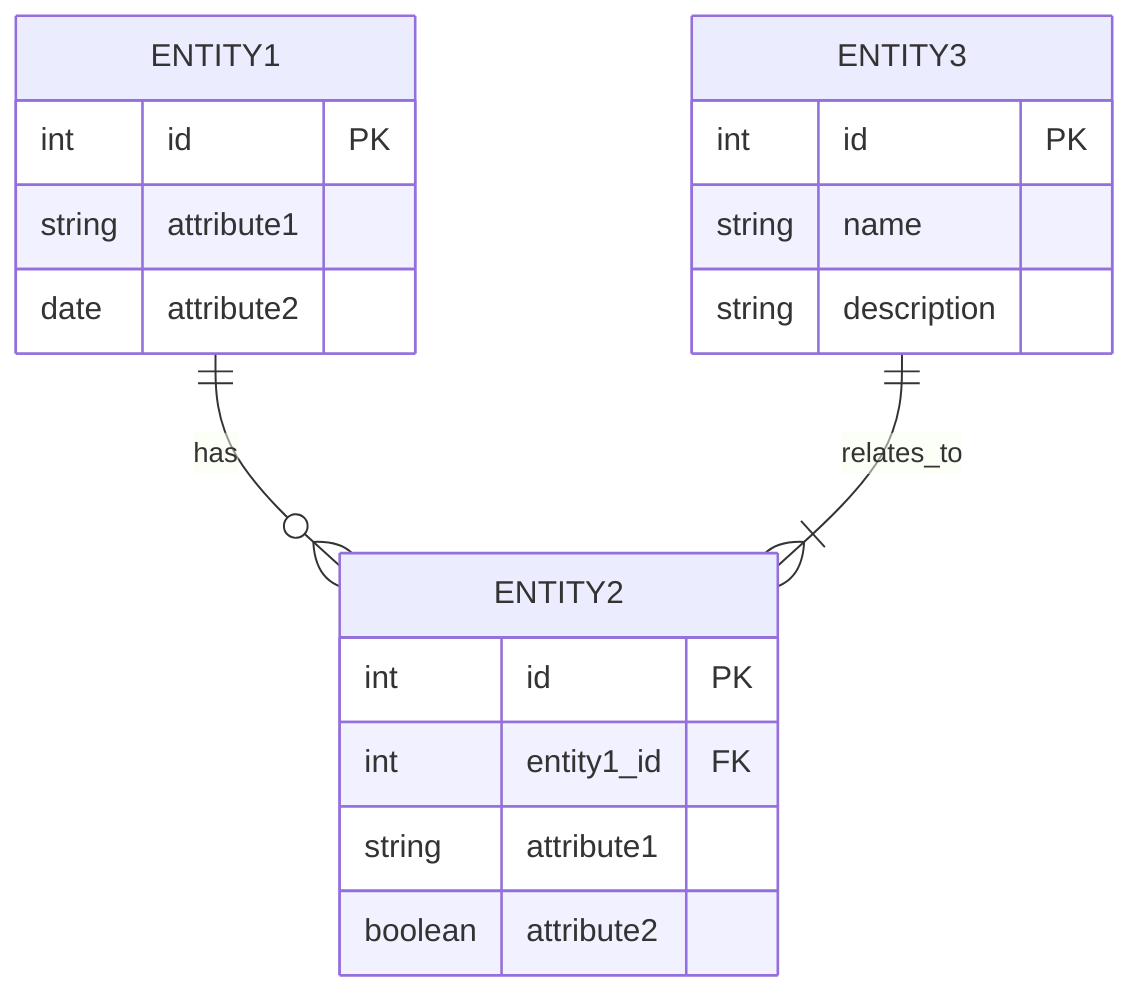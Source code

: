 erDiagram
    ENTITY1 ||--o{ ENTITY2 : has
    ENTITY1 {
        int id PK
        string attribute1
        date attribute2
    }
    
    ENTITY2 {
        int id PK
        int entity1_id FK
        string attribute1
        boolean attribute2
    }
    
    ENTITY3 ||--|{ ENTITY2 : relates_to
    ENTITY3 {
        int id PK
        string name
        string description
    }
